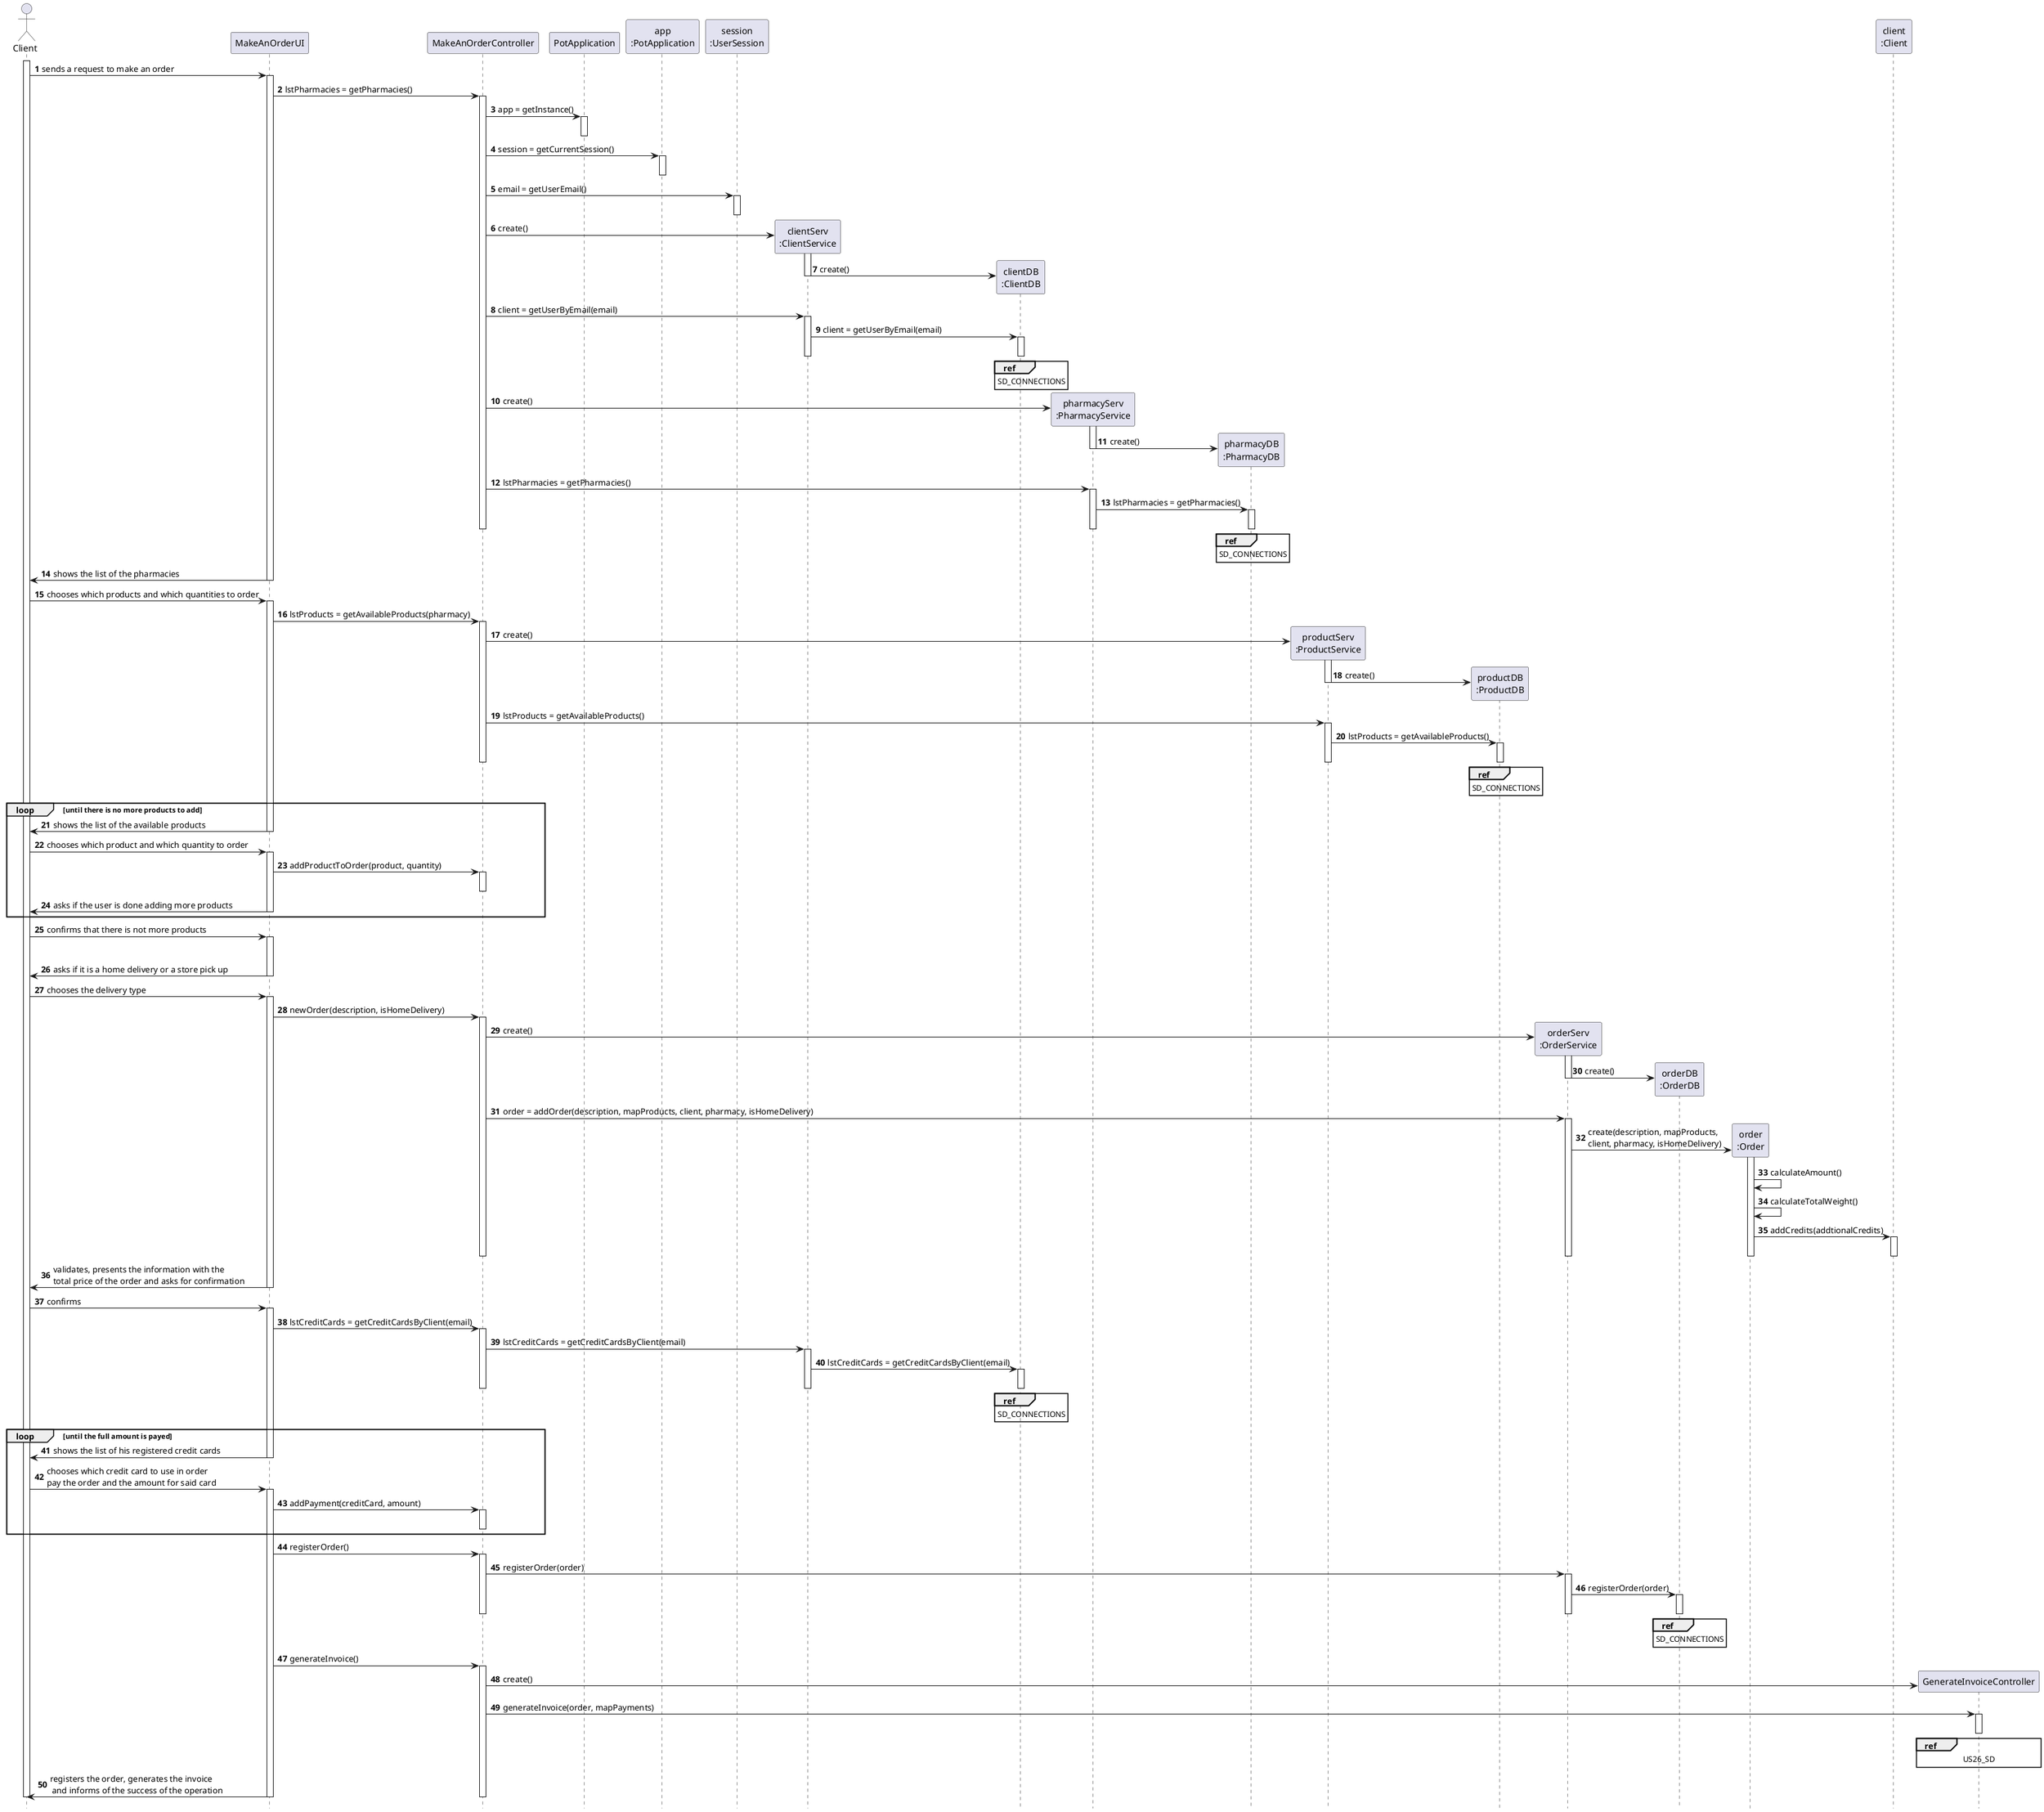 @startuml
autonumber
hide footbox

actor "Client" as CL

participant "MakeAnOrderUI" as UI
participant "MakeAnOrderController" as CTRL
participant "PotApplication" as _APP
participant "app\n:PotApplication" as APP
participant "session\n:UserSession" as SESSION
participant "clientServ\n:ClientService" as CS
participant "clientDB\n:ClientDB" as CDB
participant "pharmacyServ\n:PharmacyService" as PHS
participant "pharmacyDB\n:PharmacyDB" as PHDB
participant "productServ\n:ProductService" as PS
participant "productDB\n:ProductDB" as PDB
participant "orderServ\n:OrderService" as OS
participant "orderDB\n:OrderDB" as ODB
participant "order\n:Order" as O
participant "client\n:Client" as C
participant "GenerateInvoiceController" as INVCTRL

activate CL

CL -> UI : sends a request to make an order
activate UI
UI -> CTRL : lstPharmacies = getPharmacies()
activate CTRL
CTRL -> _APP: app = getInstance()
activate _APP
deactivate _APP

CTRL -> APP: session = getCurrentSession()
activate APP
deactivate APP

CTRL -> SESSION: email = getUserEmail()
activate SESSION
deactivate SESSION
CTRL -> CS** : create()
activate CS
CS -> CDB** : create()
deactivate CS
CTRL -> CS : client = getUserByEmail(email)
activate CS
CS -> CDB : client = getUserByEmail(email)
activate CDB
ref over CDB
SD_CONNECTIONS
end ref
deactivate CDB
deactivate CS
CTRL -> PHS** : create()
activate PHS
PHS -> PHDB** : create()
deactivate PHS
CTRL -> PHS : lstPharmacies = getPharmacies()
activate PHS
PHS -> PHDB : lstPharmacies = getPharmacies()
activate PHDB
ref over PHDB
SD_CONNECTIONS
end ref
deactivate PHDB
deactivate PHS
deactivate CTRL

UI -> CL : shows the list of the pharmacies
deactivate UI

CL -> UI : chooses which products and which quantities to order
activate UI
UI -> CTRL : lstProducts = getAvailableProducts(pharmacy)
activate CTRL
CTRL -> PS** : create()
activate PS
PS -> PDB** : create()
deactivate PS
CTRL -> PS : lstProducts = getAvailableProducts()
activate PS
PS -> PDB : lstProducts = getAvailableProducts()
activate PDB
ref over PDB
SD_CONNECTIONS
end ref
deactivate PDB
deactivate PS
deactivate CTRL
loop until there is no more products to add
UI -> CL : shows the list of the available products
deactivate UI

CL -> UI : chooses which product and which quantity to order
activate UI
UI -> CTRL : addProductToOrder(product, quantity)
activate CTRL
deactivate CTRL
UI -> CL : asks if the user is done adding more products
deactivate UI
end

CL -> UI : confirms that there is not more products
activate UI
deactivate CTRL

UI -> CL : asks if it is a home delivery or a store pick up
deactivate UI

CL -> UI : chooses the delivery type
activate UI
UI -> CTRL : newOrder(description, isHomeDelivery)
activate CTRL

CTRL -> OS** : create()
activate OS
OS -> ODB** : create()
deactivate OS
CTRL -> OS : order = addOrder(description, mapProducts, client, pharmacy, isHomeDelivery)
activate OS
OS -> O** : create(description, mapProducts, \nclient, pharmacy, isHomeDelivery)
activate O
O -> O : calculateAmount()
O -> O : calculateTotalWeight()
O -> C : addCredits(addtionalCredits)
activate C
deactivate C
deactivate O
deactivate OS
deactivate CTRL

UI -> CL : validates, presents the information with the \ntotal price of the order and asks for confirmation
deactivate UI

CL -> UI : confirms
activate UI
UI -> CTRL : lstCreditCards = getCreditCardsByClient(email)
activate CTRL
CTRL -> CS : lstCreditCards = getCreditCardsByClient(email)
activate CS
CS -> CDB : lstCreditCards = getCreditCardsByClient(email)
activate CDB
ref over CDB
SD_CONNECTIONS
end ref
deactivate CDB
deactivate CS
deactivate CTRL
deactivate CTRL
loop until the full amount is payed
UI -> CL : shows the list of his registered credit cards
deactivate UI

CL -> UI : chooses which credit card to use in order \npay the order and the amount for said card
activate UI
UI -> CTRL : addPayment(creditCard, amount)
activate CTRL
deactivate CTRL
end
UI -> CTRL : registerOrder()
activate CTRL
CTRL -> OS : registerOrder(order)
activate OS
OS -> ODB : registerOrder(order)
activate ODB
ref over ODB
SD_CONNECTIONS
end ref
deactivate ODB
deactivate OS
deactivate CTRL
UI -> CTRL : generateInvoice()
activate CTRL
CTRL -> INVCTRL** : create()
CTRL -> INVCTRL : generateInvoice(order, mapPayments)
activate INVCTRL
ref over INVCTRL
US26_SD
end ref
deactivate INVCTRL
UI -> CL : registers the order, generates the invoice\n and informs of the success of the operation
deactivate CTRL
deactivate UI
deactivate CL

@enduml